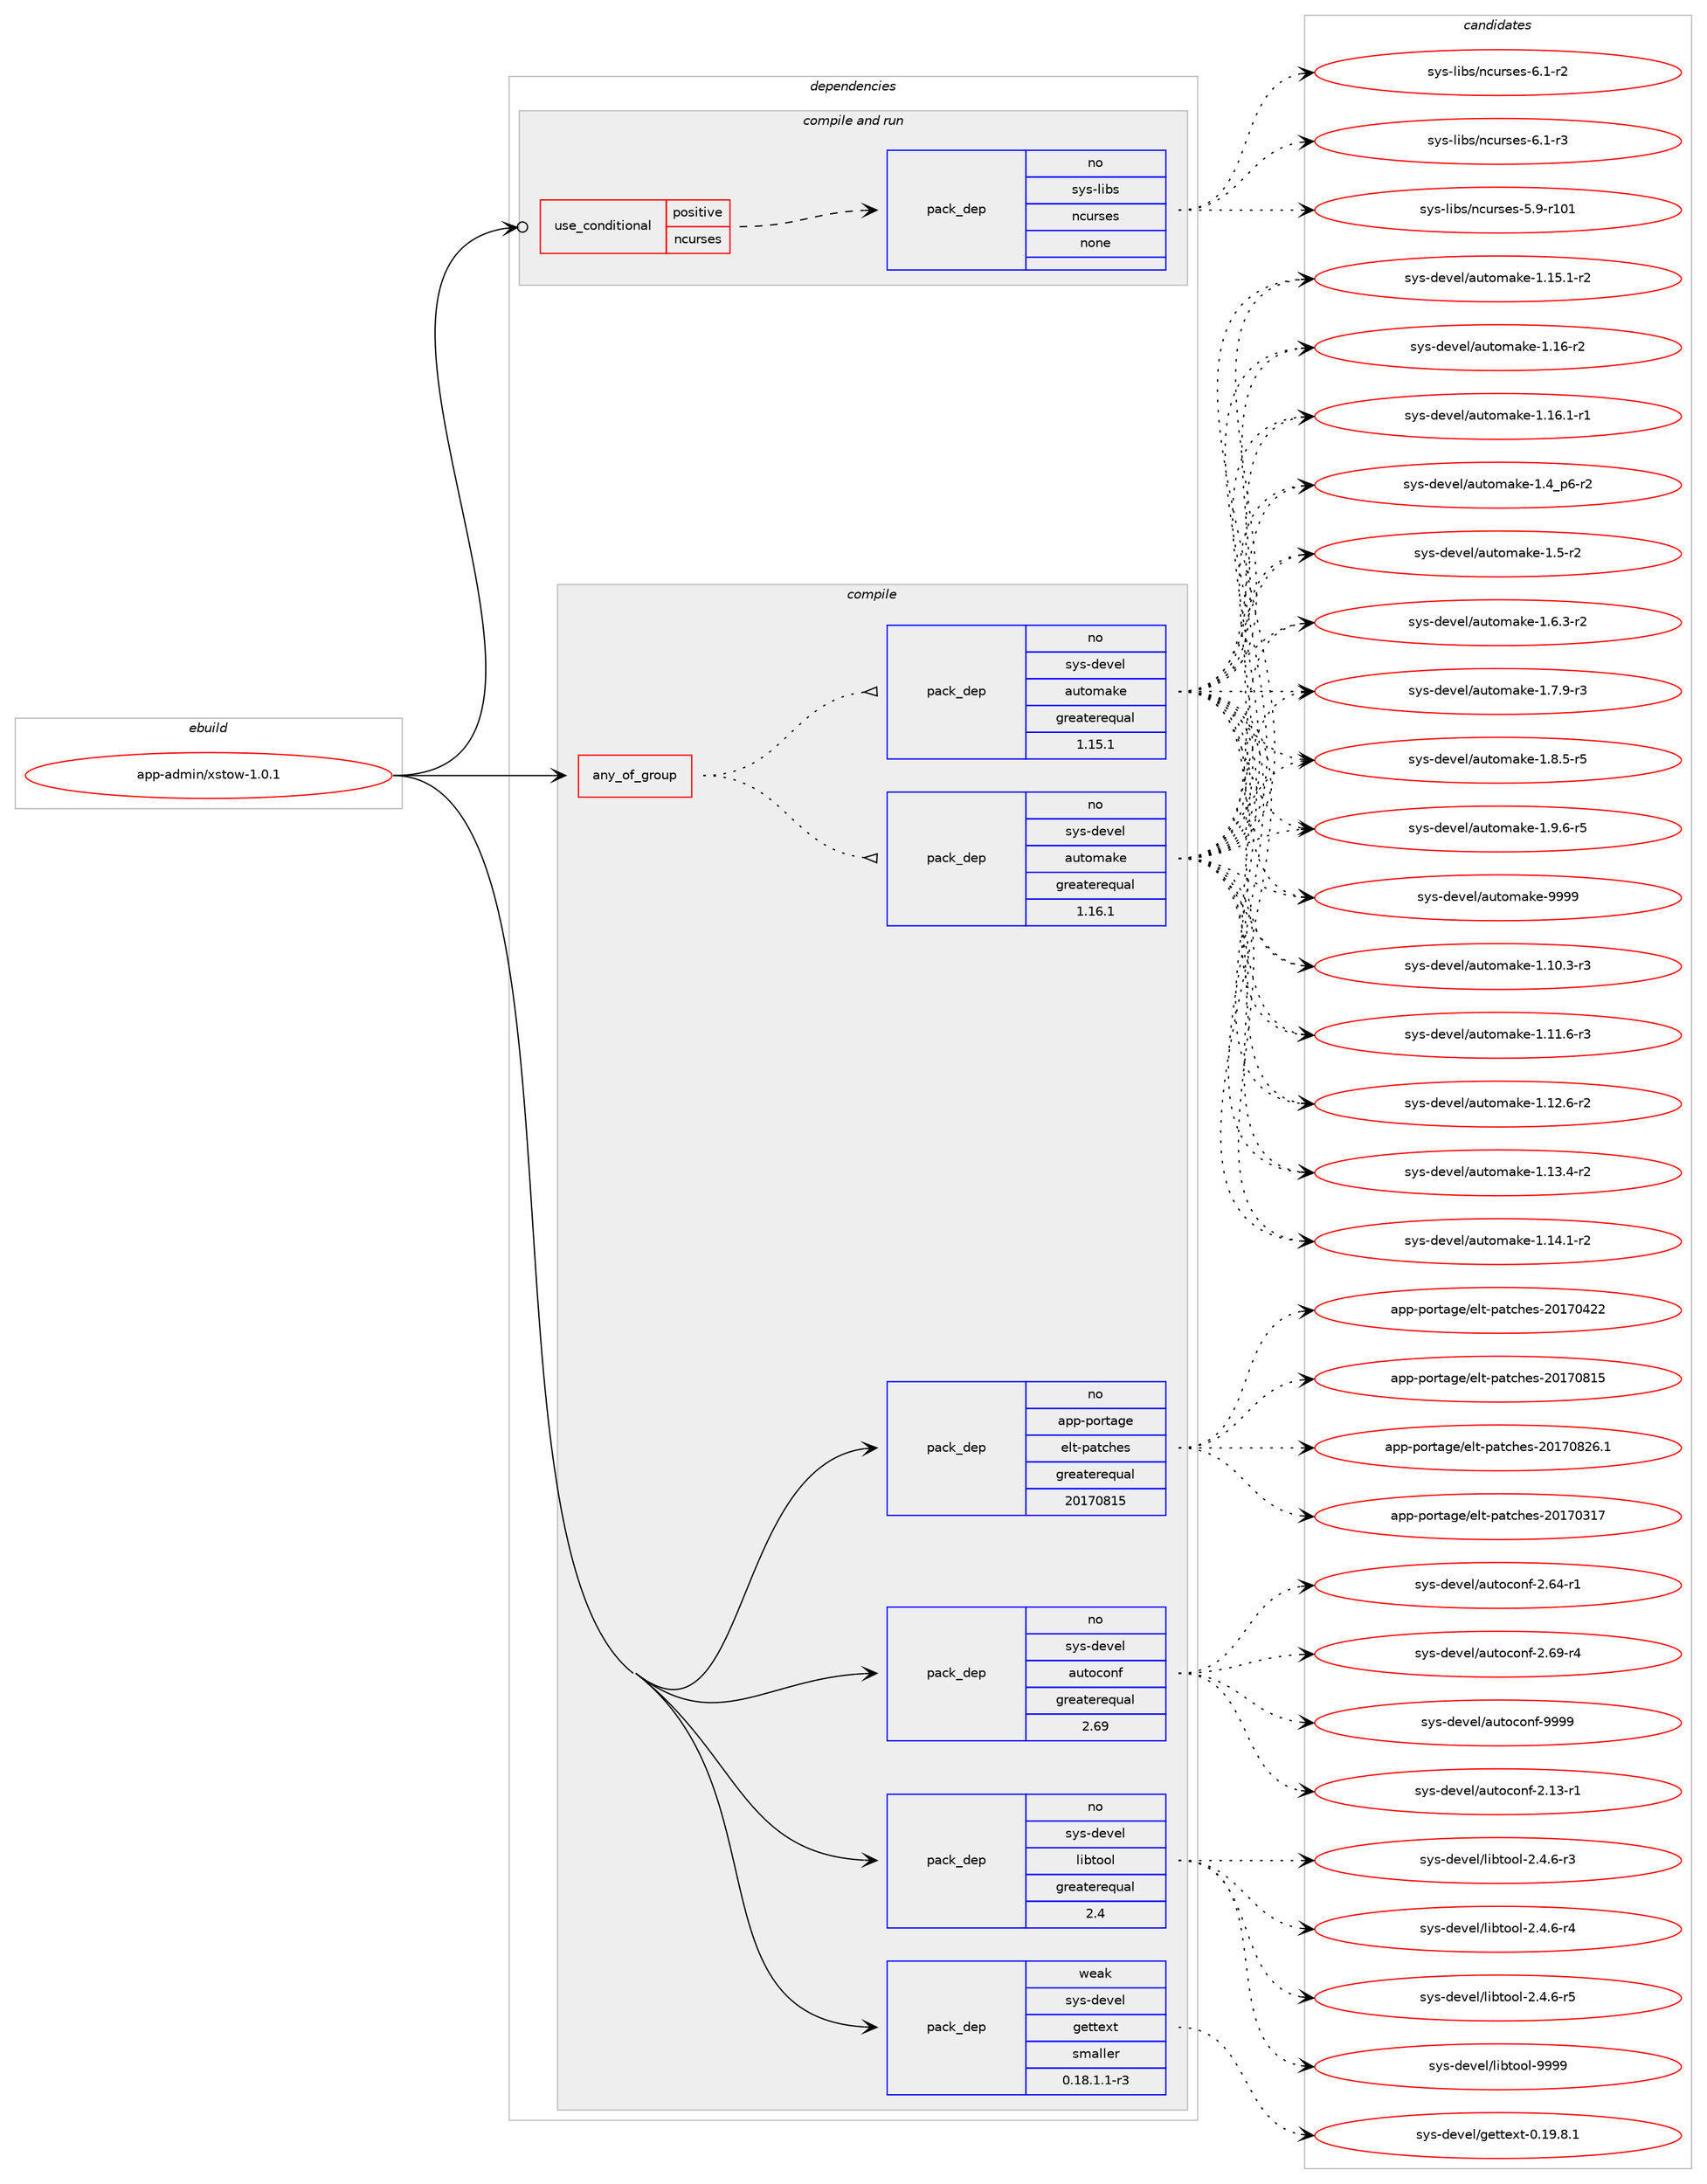 digraph prolog {

# *************
# Graph options
# *************

newrank=true;
concentrate=true;
compound=true;
graph [rankdir=LR,fontname=Helvetica,fontsize=10,ranksep=1.5];#, ranksep=2.5, nodesep=0.2];
edge  [arrowhead=vee];
node  [fontname=Helvetica,fontsize=10];

# **********
# The ebuild
# **********

subgraph cluster_leftcol {
color=gray;
rank=same;
label=<<i>ebuild</i>>;
id [label="app-admin/xstow-1.0.1", color=red, width=4, href="../app-admin/xstow-1.0.1.svg"];
}

# ****************
# The dependencies
# ****************

subgraph cluster_midcol {
color=gray;
label=<<i>dependencies</i>>;
subgraph cluster_compile {
fillcolor="#eeeeee";
style=filled;
label=<<i>compile</i>>;
subgraph any19171 {
dependency1270366 [label=<<TABLE BORDER="0" CELLBORDER="1" CELLSPACING="0" CELLPADDING="4"><TR><TD CELLPADDING="10">any_of_group</TD></TR></TABLE>>, shape=none, color=red];subgraph pack904378 {
dependency1270367 [label=<<TABLE BORDER="0" CELLBORDER="1" CELLSPACING="0" CELLPADDING="4" WIDTH="220"><TR><TD ROWSPAN="6" CELLPADDING="30">pack_dep</TD></TR><TR><TD WIDTH="110">no</TD></TR><TR><TD>sys-devel</TD></TR><TR><TD>automake</TD></TR><TR><TD>greaterequal</TD></TR><TR><TD>1.16.1</TD></TR></TABLE>>, shape=none, color=blue];
}
dependency1270366:e -> dependency1270367:w [weight=20,style="dotted",arrowhead="oinv"];
subgraph pack904379 {
dependency1270368 [label=<<TABLE BORDER="0" CELLBORDER="1" CELLSPACING="0" CELLPADDING="4" WIDTH="220"><TR><TD ROWSPAN="6" CELLPADDING="30">pack_dep</TD></TR><TR><TD WIDTH="110">no</TD></TR><TR><TD>sys-devel</TD></TR><TR><TD>automake</TD></TR><TR><TD>greaterequal</TD></TR><TR><TD>1.15.1</TD></TR></TABLE>>, shape=none, color=blue];
}
dependency1270366:e -> dependency1270368:w [weight=20,style="dotted",arrowhead="oinv"];
}
id:e -> dependency1270366:w [weight=20,style="solid",arrowhead="vee"];
subgraph pack904380 {
dependency1270369 [label=<<TABLE BORDER="0" CELLBORDER="1" CELLSPACING="0" CELLPADDING="4" WIDTH="220"><TR><TD ROWSPAN="6" CELLPADDING="30">pack_dep</TD></TR><TR><TD WIDTH="110">no</TD></TR><TR><TD>app-portage</TD></TR><TR><TD>elt-patches</TD></TR><TR><TD>greaterequal</TD></TR><TR><TD>20170815</TD></TR></TABLE>>, shape=none, color=blue];
}
id:e -> dependency1270369:w [weight=20,style="solid",arrowhead="vee"];
subgraph pack904381 {
dependency1270370 [label=<<TABLE BORDER="0" CELLBORDER="1" CELLSPACING="0" CELLPADDING="4" WIDTH="220"><TR><TD ROWSPAN="6" CELLPADDING="30">pack_dep</TD></TR><TR><TD WIDTH="110">no</TD></TR><TR><TD>sys-devel</TD></TR><TR><TD>autoconf</TD></TR><TR><TD>greaterequal</TD></TR><TR><TD>2.69</TD></TR></TABLE>>, shape=none, color=blue];
}
id:e -> dependency1270370:w [weight=20,style="solid",arrowhead="vee"];
subgraph pack904382 {
dependency1270371 [label=<<TABLE BORDER="0" CELLBORDER="1" CELLSPACING="0" CELLPADDING="4" WIDTH="220"><TR><TD ROWSPAN="6" CELLPADDING="30">pack_dep</TD></TR><TR><TD WIDTH="110">no</TD></TR><TR><TD>sys-devel</TD></TR><TR><TD>libtool</TD></TR><TR><TD>greaterequal</TD></TR><TR><TD>2.4</TD></TR></TABLE>>, shape=none, color=blue];
}
id:e -> dependency1270371:w [weight=20,style="solid",arrowhead="vee"];
subgraph pack904383 {
dependency1270372 [label=<<TABLE BORDER="0" CELLBORDER="1" CELLSPACING="0" CELLPADDING="4" WIDTH="220"><TR><TD ROWSPAN="6" CELLPADDING="30">pack_dep</TD></TR><TR><TD WIDTH="110">weak</TD></TR><TR><TD>sys-devel</TD></TR><TR><TD>gettext</TD></TR><TR><TD>smaller</TD></TR><TR><TD>0.18.1.1-r3</TD></TR></TABLE>>, shape=none, color=blue];
}
id:e -> dependency1270372:w [weight=20,style="solid",arrowhead="vee"];
}
subgraph cluster_compileandrun {
fillcolor="#eeeeee";
style=filled;
label=<<i>compile and run</i>>;
subgraph cond346296 {
dependency1270373 [label=<<TABLE BORDER="0" CELLBORDER="1" CELLSPACING="0" CELLPADDING="4"><TR><TD ROWSPAN="3" CELLPADDING="10">use_conditional</TD></TR><TR><TD>positive</TD></TR><TR><TD>ncurses</TD></TR></TABLE>>, shape=none, color=red];
subgraph pack904384 {
dependency1270374 [label=<<TABLE BORDER="0" CELLBORDER="1" CELLSPACING="0" CELLPADDING="4" WIDTH="220"><TR><TD ROWSPAN="6" CELLPADDING="30">pack_dep</TD></TR><TR><TD WIDTH="110">no</TD></TR><TR><TD>sys-libs</TD></TR><TR><TD>ncurses</TD></TR><TR><TD>none</TD></TR><TR><TD></TD></TR></TABLE>>, shape=none, color=blue];
}
dependency1270373:e -> dependency1270374:w [weight=20,style="dashed",arrowhead="vee"];
}
id:e -> dependency1270373:w [weight=20,style="solid",arrowhead="odotvee"];
}
subgraph cluster_run {
fillcolor="#eeeeee";
style=filled;
label=<<i>run</i>>;
}
}

# **************
# The candidates
# **************

subgraph cluster_choices {
rank=same;
color=gray;
label=<<i>candidates</i>>;

subgraph choice904378 {
color=black;
nodesep=1;
choice11512111545100101118101108479711711611110997107101454946494846514511451 [label="sys-devel/automake-1.10.3-r3", color=red, width=4,href="../sys-devel/automake-1.10.3-r3.svg"];
choice11512111545100101118101108479711711611110997107101454946494946544511451 [label="sys-devel/automake-1.11.6-r3", color=red, width=4,href="../sys-devel/automake-1.11.6-r3.svg"];
choice11512111545100101118101108479711711611110997107101454946495046544511450 [label="sys-devel/automake-1.12.6-r2", color=red, width=4,href="../sys-devel/automake-1.12.6-r2.svg"];
choice11512111545100101118101108479711711611110997107101454946495146524511450 [label="sys-devel/automake-1.13.4-r2", color=red, width=4,href="../sys-devel/automake-1.13.4-r2.svg"];
choice11512111545100101118101108479711711611110997107101454946495246494511450 [label="sys-devel/automake-1.14.1-r2", color=red, width=4,href="../sys-devel/automake-1.14.1-r2.svg"];
choice11512111545100101118101108479711711611110997107101454946495346494511450 [label="sys-devel/automake-1.15.1-r2", color=red, width=4,href="../sys-devel/automake-1.15.1-r2.svg"];
choice1151211154510010111810110847971171161111099710710145494649544511450 [label="sys-devel/automake-1.16-r2", color=red, width=4,href="../sys-devel/automake-1.16-r2.svg"];
choice11512111545100101118101108479711711611110997107101454946495446494511449 [label="sys-devel/automake-1.16.1-r1", color=red, width=4,href="../sys-devel/automake-1.16.1-r1.svg"];
choice115121115451001011181011084797117116111109971071014549465295112544511450 [label="sys-devel/automake-1.4_p6-r2", color=red, width=4,href="../sys-devel/automake-1.4_p6-r2.svg"];
choice11512111545100101118101108479711711611110997107101454946534511450 [label="sys-devel/automake-1.5-r2", color=red, width=4,href="../sys-devel/automake-1.5-r2.svg"];
choice115121115451001011181011084797117116111109971071014549465446514511450 [label="sys-devel/automake-1.6.3-r2", color=red, width=4,href="../sys-devel/automake-1.6.3-r2.svg"];
choice115121115451001011181011084797117116111109971071014549465546574511451 [label="sys-devel/automake-1.7.9-r3", color=red, width=4,href="../sys-devel/automake-1.7.9-r3.svg"];
choice115121115451001011181011084797117116111109971071014549465646534511453 [label="sys-devel/automake-1.8.5-r5", color=red, width=4,href="../sys-devel/automake-1.8.5-r5.svg"];
choice115121115451001011181011084797117116111109971071014549465746544511453 [label="sys-devel/automake-1.9.6-r5", color=red, width=4,href="../sys-devel/automake-1.9.6-r5.svg"];
choice115121115451001011181011084797117116111109971071014557575757 [label="sys-devel/automake-9999", color=red, width=4,href="../sys-devel/automake-9999.svg"];
dependency1270367:e -> choice11512111545100101118101108479711711611110997107101454946494846514511451:w [style=dotted,weight="100"];
dependency1270367:e -> choice11512111545100101118101108479711711611110997107101454946494946544511451:w [style=dotted,weight="100"];
dependency1270367:e -> choice11512111545100101118101108479711711611110997107101454946495046544511450:w [style=dotted,weight="100"];
dependency1270367:e -> choice11512111545100101118101108479711711611110997107101454946495146524511450:w [style=dotted,weight="100"];
dependency1270367:e -> choice11512111545100101118101108479711711611110997107101454946495246494511450:w [style=dotted,weight="100"];
dependency1270367:e -> choice11512111545100101118101108479711711611110997107101454946495346494511450:w [style=dotted,weight="100"];
dependency1270367:e -> choice1151211154510010111810110847971171161111099710710145494649544511450:w [style=dotted,weight="100"];
dependency1270367:e -> choice11512111545100101118101108479711711611110997107101454946495446494511449:w [style=dotted,weight="100"];
dependency1270367:e -> choice115121115451001011181011084797117116111109971071014549465295112544511450:w [style=dotted,weight="100"];
dependency1270367:e -> choice11512111545100101118101108479711711611110997107101454946534511450:w [style=dotted,weight="100"];
dependency1270367:e -> choice115121115451001011181011084797117116111109971071014549465446514511450:w [style=dotted,weight="100"];
dependency1270367:e -> choice115121115451001011181011084797117116111109971071014549465546574511451:w [style=dotted,weight="100"];
dependency1270367:e -> choice115121115451001011181011084797117116111109971071014549465646534511453:w [style=dotted,weight="100"];
dependency1270367:e -> choice115121115451001011181011084797117116111109971071014549465746544511453:w [style=dotted,weight="100"];
dependency1270367:e -> choice115121115451001011181011084797117116111109971071014557575757:w [style=dotted,weight="100"];
}
subgraph choice904379 {
color=black;
nodesep=1;
choice11512111545100101118101108479711711611110997107101454946494846514511451 [label="sys-devel/automake-1.10.3-r3", color=red, width=4,href="../sys-devel/automake-1.10.3-r3.svg"];
choice11512111545100101118101108479711711611110997107101454946494946544511451 [label="sys-devel/automake-1.11.6-r3", color=red, width=4,href="../sys-devel/automake-1.11.6-r3.svg"];
choice11512111545100101118101108479711711611110997107101454946495046544511450 [label="sys-devel/automake-1.12.6-r2", color=red, width=4,href="../sys-devel/automake-1.12.6-r2.svg"];
choice11512111545100101118101108479711711611110997107101454946495146524511450 [label="sys-devel/automake-1.13.4-r2", color=red, width=4,href="../sys-devel/automake-1.13.4-r2.svg"];
choice11512111545100101118101108479711711611110997107101454946495246494511450 [label="sys-devel/automake-1.14.1-r2", color=red, width=4,href="../sys-devel/automake-1.14.1-r2.svg"];
choice11512111545100101118101108479711711611110997107101454946495346494511450 [label="sys-devel/automake-1.15.1-r2", color=red, width=4,href="../sys-devel/automake-1.15.1-r2.svg"];
choice1151211154510010111810110847971171161111099710710145494649544511450 [label="sys-devel/automake-1.16-r2", color=red, width=4,href="../sys-devel/automake-1.16-r2.svg"];
choice11512111545100101118101108479711711611110997107101454946495446494511449 [label="sys-devel/automake-1.16.1-r1", color=red, width=4,href="../sys-devel/automake-1.16.1-r1.svg"];
choice115121115451001011181011084797117116111109971071014549465295112544511450 [label="sys-devel/automake-1.4_p6-r2", color=red, width=4,href="../sys-devel/automake-1.4_p6-r2.svg"];
choice11512111545100101118101108479711711611110997107101454946534511450 [label="sys-devel/automake-1.5-r2", color=red, width=4,href="../sys-devel/automake-1.5-r2.svg"];
choice115121115451001011181011084797117116111109971071014549465446514511450 [label="sys-devel/automake-1.6.3-r2", color=red, width=4,href="../sys-devel/automake-1.6.3-r2.svg"];
choice115121115451001011181011084797117116111109971071014549465546574511451 [label="sys-devel/automake-1.7.9-r3", color=red, width=4,href="../sys-devel/automake-1.7.9-r3.svg"];
choice115121115451001011181011084797117116111109971071014549465646534511453 [label="sys-devel/automake-1.8.5-r5", color=red, width=4,href="../sys-devel/automake-1.8.5-r5.svg"];
choice115121115451001011181011084797117116111109971071014549465746544511453 [label="sys-devel/automake-1.9.6-r5", color=red, width=4,href="../sys-devel/automake-1.9.6-r5.svg"];
choice115121115451001011181011084797117116111109971071014557575757 [label="sys-devel/automake-9999", color=red, width=4,href="../sys-devel/automake-9999.svg"];
dependency1270368:e -> choice11512111545100101118101108479711711611110997107101454946494846514511451:w [style=dotted,weight="100"];
dependency1270368:e -> choice11512111545100101118101108479711711611110997107101454946494946544511451:w [style=dotted,weight="100"];
dependency1270368:e -> choice11512111545100101118101108479711711611110997107101454946495046544511450:w [style=dotted,weight="100"];
dependency1270368:e -> choice11512111545100101118101108479711711611110997107101454946495146524511450:w [style=dotted,weight="100"];
dependency1270368:e -> choice11512111545100101118101108479711711611110997107101454946495246494511450:w [style=dotted,weight="100"];
dependency1270368:e -> choice11512111545100101118101108479711711611110997107101454946495346494511450:w [style=dotted,weight="100"];
dependency1270368:e -> choice1151211154510010111810110847971171161111099710710145494649544511450:w [style=dotted,weight="100"];
dependency1270368:e -> choice11512111545100101118101108479711711611110997107101454946495446494511449:w [style=dotted,weight="100"];
dependency1270368:e -> choice115121115451001011181011084797117116111109971071014549465295112544511450:w [style=dotted,weight="100"];
dependency1270368:e -> choice11512111545100101118101108479711711611110997107101454946534511450:w [style=dotted,weight="100"];
dependency1270368:e -> choice115121115451001011181011084797117116111109971071014549465446514511450:w [style=dotted,weight="100"];
dependency1270368:e -> choice115121115451001011181011084797117116111109971071014549465546574511451:w [style=dotted,weight="100"];
dependency1270368:e -> choice115121115451001011181011084797117116111109971071014549465646534511453:w [style=dotted,weight="100"];
dependency1270368:e -> choice115121115451001011181011084797117116111109971071014549465746544511453:w [style=dotted,weight="100"];
dependency1270368:e -> choice115121115451001011181011084797117116111109971071014557575757:w [style=dotted,weight="100"];
}
subgraph choice904380 {
color=black;
nodesep=1;
choice97112112451121111141169710310147101108116451129711699104101115455048495548514955 [label="app-portage/elt-patches-20170317", color=red, width=4,href="../app-portage/elt-patches-20170317.svg"];
choice97112112451121111141169710310147101108116451129711699104101115455048495548525050 [label="app-portage/elt-patches-20170422", color=red, width=4,href="../app-portage/elt-patches-20170422.svg"];
choice97112112451121111141169710310147101108116451129711699104101115455048495548564953 [label="app-portage/elt-patches-20170815", color=red, width=4,href="../app-portage/elt-patches-20170815.svg"];
choice971121124511211111411697103101471011081164511297116991041011154550484955485650544649 [label="app-portage/elt-patches-20170826.1", color=red, width=4,href="../app-portage/elt-patches-20170826.1.svg"];
dependency1270369:e -> choice97112112451121111141169710310147101108116451129711699104101115455048495548514955:w [style=dotted,weight="100"];
dependency1270369:e -> choice97112112451121111141169710310147101108116451129711699104101115455048495548525050:w [style=dotted,weight="100"];
dependency1270369:e -> choice97112112451121111141169710310147101108116451129711699104101115455048495548564953:w [style=dotted,weight="100"];
dependency1270369:e -> choice971121124511211111411697103101471011081164511297116991041011154550484955485650544649:w [style=dotted,weight="100"];
}
subgraph choice904381 {
color=black;
nodesep=1;
choice1151211154510010111810110847971171161119911111010245504649514511449 [label="sys-devel/autoconf-2.13-r1", color=red, width=4,href="../sys-devel/autoconf-2.13-r1.svg"];
choice1151211154510010111810110847971171161119911111010245504654524511449 [label="sys-devel/autoconf-2.64-r1", color=red, width=4,href="../sys-devel/autoconf-2.64-r1.svg"];
choice1151211154510010111810110847971171161119911111010245504654574511452 [label="sys-devel/autoconf-2.69-r4", color=red, width=4,href="../sys-devel/autoconf-2.69-r4.svg"];
choice115121115451001011181011084797117116111991111101024557575757 [label="sys-devel/autoconf-9999", color=red, width=4,href="../sys-devel/autoconf-9999.svg"];
dependency1270370:e -> choice1151211154510010111810110847971171161119911111010245504649514511449:w [style=dotted,weight="100"];
dependency1270370:e -> choice1151211154510010111810110847971171161119911111010245504654524511449:w [style=dotted,weight="100"];
dependency1270370:e -> choice1151211154510010111810110847971171161119911111010245504654574511452:w [style=dotted,weight="100"];
dependency1270370:e -> choice115121115451001011181011084797117116111991111101024557575757:w [style=dotted,weight="100"];
}
subgraph choice904382 {
color=black;
nodesep=1;
choice1151211154510010111810110847108105981161111111084550465246544511451 [label="sys-devel/libtool-2.4.6-r3", color=red, width=4,href="../sys-devel/libtool-2.4.6-r3.svg"];
choice1151211154510010111810110847108105981161111111084550465246544511452 [label="sys-devel/libtool-2.4.6-r4", color=red, width=4,href="../sys-devel/libtool-2.4.6-r4.svg"];
choice1151211154510010111810110847108105981161111111084550465246544511453 [label="sys-devel/libtool-2.4.6-r5", color=red, width=4,href="../sys-devel/libtool-2.4.6-r5.svg"];
choice1151211154510010111810110847108105981161111111084557575757 [label="sys-devel/libtool-9999", color=red, width=4,href="../sys-devel/libtool-9999.svg"];
dependency1270371:e -> choice1151211154510010111810110847108105981161111111084550465246544511451:w [style=dotted,weight="100"];
dependency1270371:e -> choice1151211154510010111810110847108105981161111111084550465246544511452:w [style=dotted,weight="100"];
dependency1270371:e -> choice1151211154510010111810110847108105981161111111084550465246544511453:w [style=dotted,weight="100"];
dependency1270371:e -> choice1151211154510010111810110847108105981161111111084557575757:w [style=dotted,weight="100"];
}
subgraph choice904383 {
color=black;
nodesep=1;
choice1151211154510010111810110847103101116116101120116454846495746564649 [label="sys-devel/gettext-0.19.8.1", color=red, width=4,href="../sys-devel/gettext-0.19.8.1.svg"];
dependency1270372:e -> choice1151211154510010111810110847103101116116101120116454846495746564649:w [style=dotted,weight="100"];
}
subgraph choice904384 {
color=black;
nodesep=1;
choice115121115451081059811547110991171141151011154553465745114494849 [label="sys-libs/ncurses-5.9-r101", color=red, width=4,href="../sys-libs/ncurses-5.9-r101.svg"];
choice11512111545108105981154711099117114115101115455446494511450 [label="sys-libs/ncurses-6.1-r2", color=red, width=4,href="../sys-libs/ncurses-6.1-r2.svg"];
choice11512111545108105981154711099117114115101115455446494511451 [label="sys-libs/ncurses-6.1-r3", color=red, width=4,href="../sys-libs/ncurses-6.1-r3.svg"];
dependency1270374:e -> choice115121115451081059811547110991171141151011154553465745114494849:w [style=dotted,weight="100"];
dependency1270374:e -> choice11512111545108105981154711099117114115101115455446494511450:w [style=dotted,weight="100"];
dependency1270374:e -> choice11512111545108105981154711099117114115101115455446494511451:w [style=dotted,weight="100"];
}
}

}
